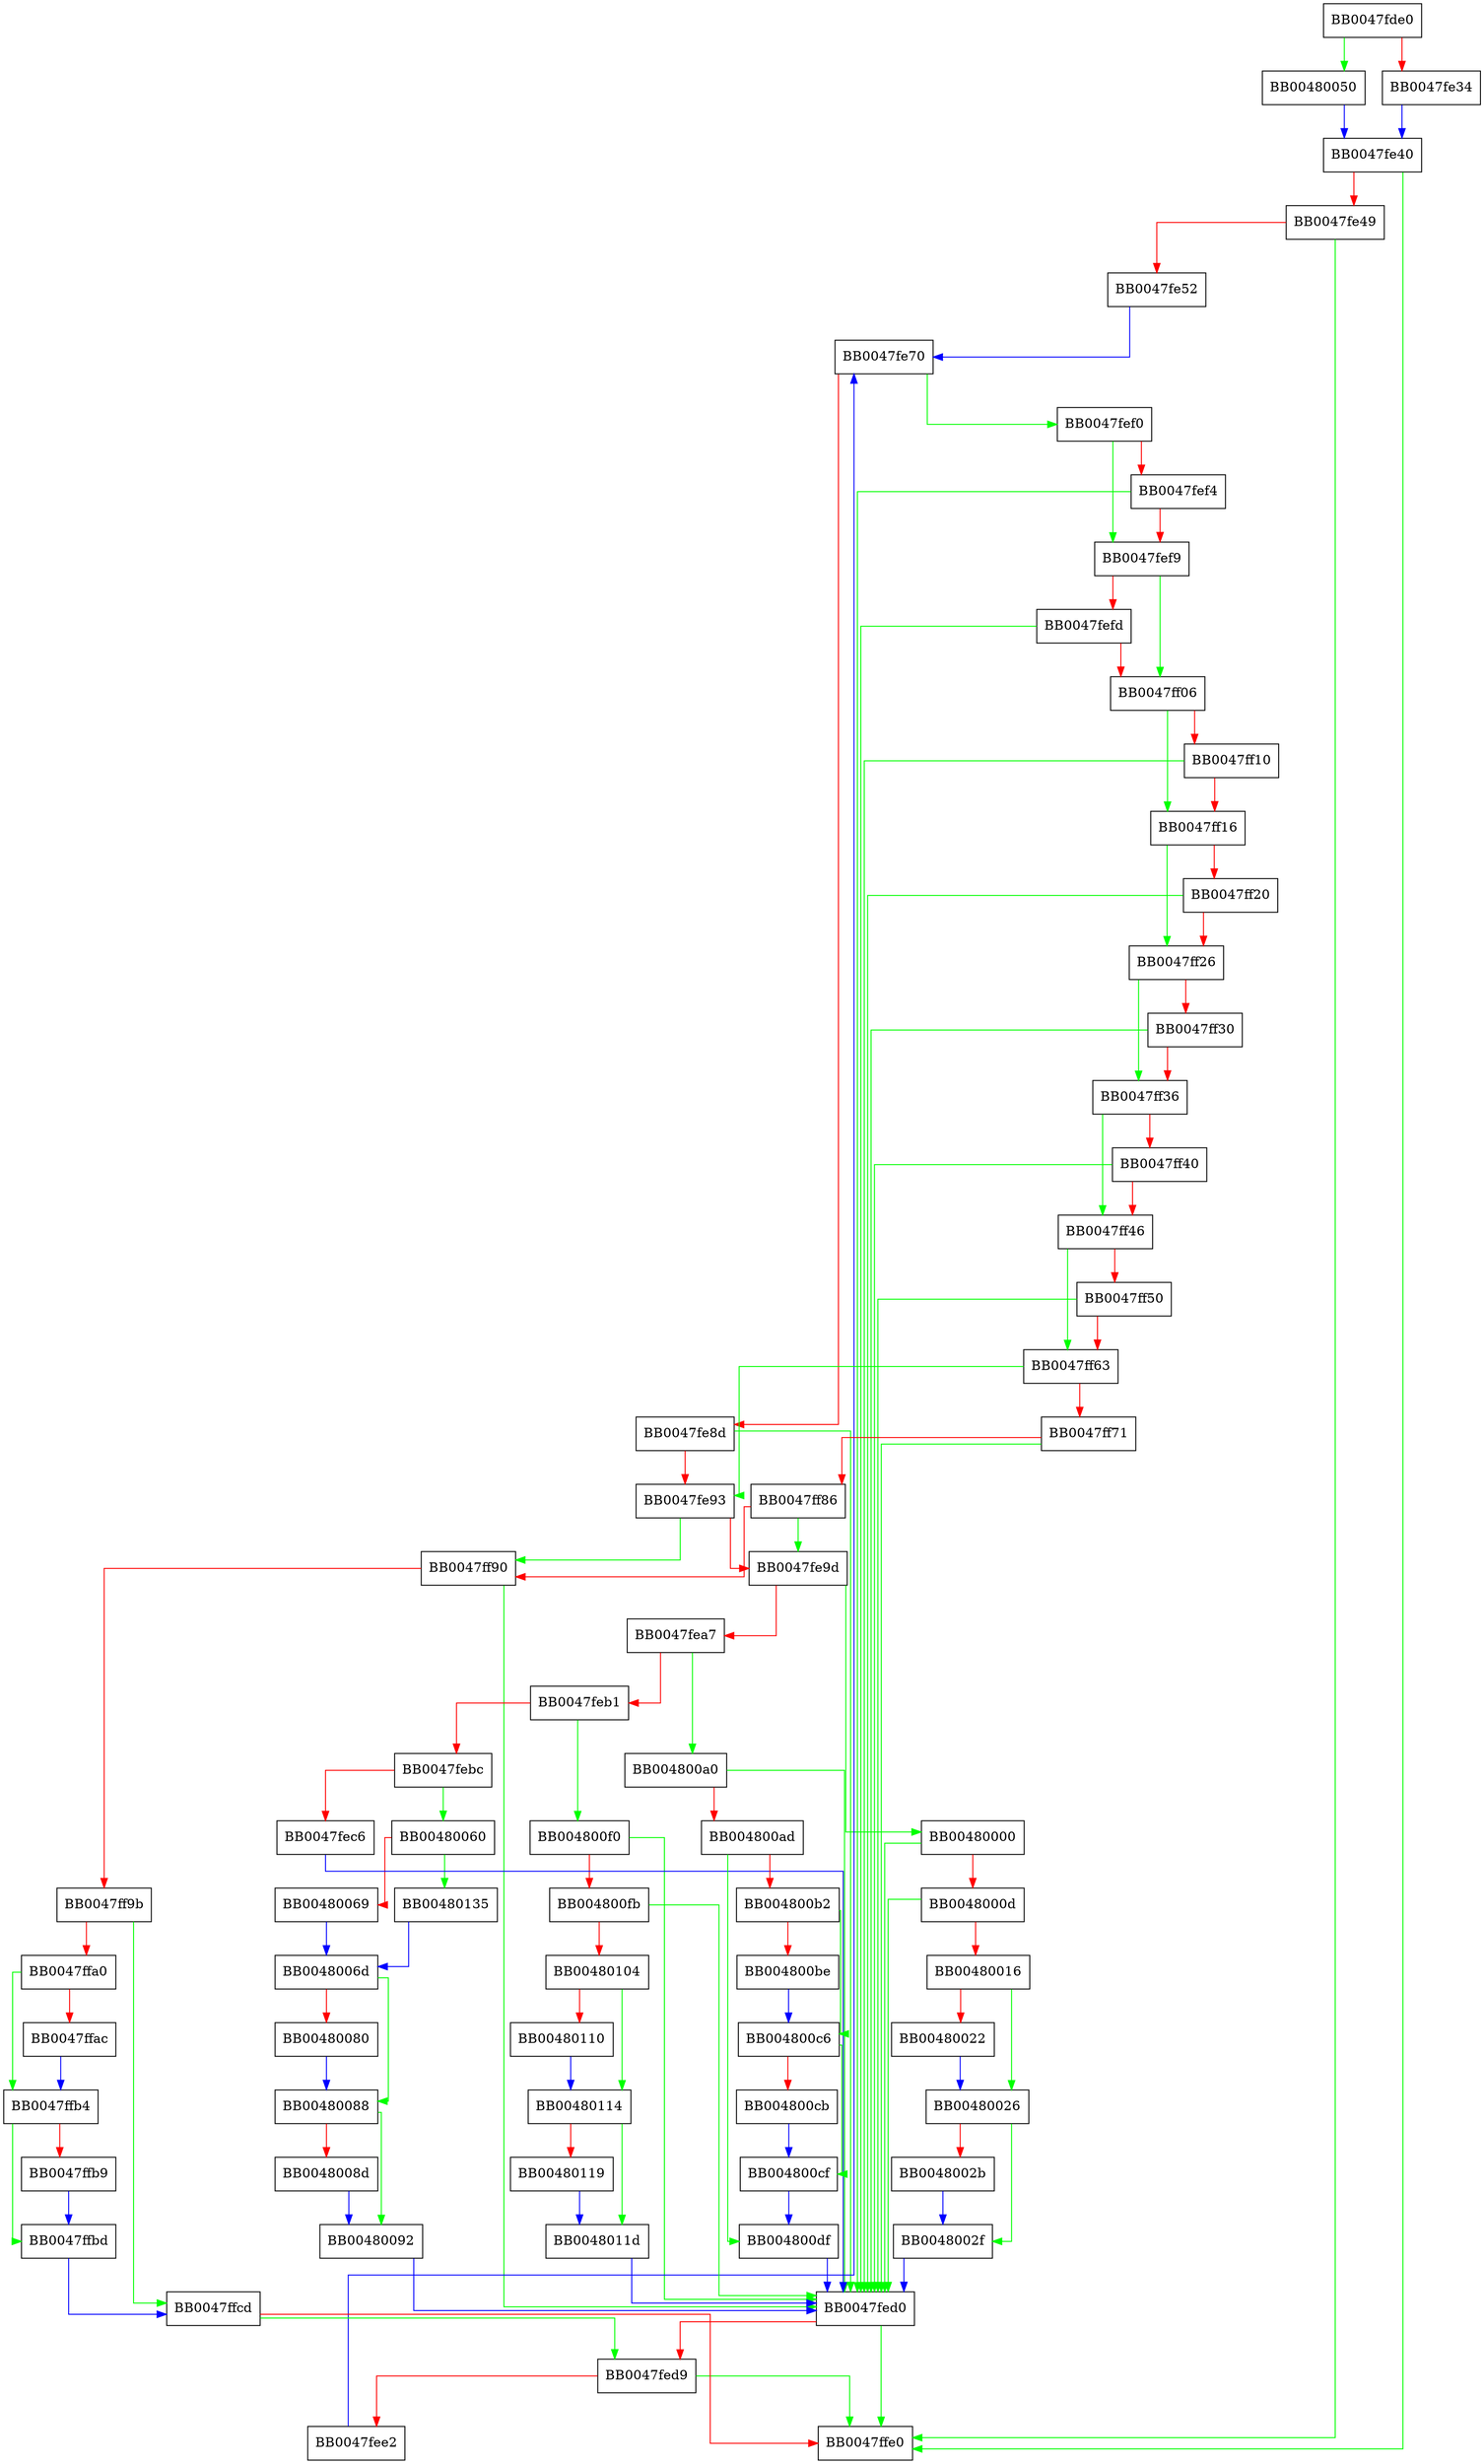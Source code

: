 digraph ssl_cipher_apply_rule {
  node [shape="box"];
  graph [splines=ortho];
  BB0047fde0 -> BB00480050 [color="green"];
  BB0047fde0 -> BB0047fe34 [color="red"];
  BB0047fe34 -> BB0047fe40 [color="blue"];
  BB0047fe40 -> BB0047ffe0 [color="green"];
  BB0047fe40 -> BB0047fe49 [color="red"];
  BB0047fe49 -> BB0047ffe0 [color="green"];
  BB0047fe49 -> BB0047fe52 [color="red"];
  BB0047fe52 -> BB0047fe70 [color="blue"];
  BB0047fe70 -> BB0047fef0 [color="green"];
  BB0047fe70 -> BB0047fe8d [color="red"];
  BB0047fe8d -> BB0047fed0 [color="green"];
  BB0047fe8d -> BB0047fe93 [color="red"];
  BB0047fe93 -> BB0047ff90 [color="green"];
  BB0047fe93 -> BB0047fe9d [color="red"];
  BB0047fe9d -> BB00480000 [color="green"];
  BB0047fe9d -> BB0047fea7 [color="red"];
  BB0047fea7 -> BB004800a0 [color="green"];
  BB0047fea7 -> BB0047feb1 [color="red"];
  BB0047feb1 -> BB004800f0 [color="green"];
  BB0047feb1 -> BB0047febc [color="red"];
  BB0047febc -> BB00480060 [color="green"];
  BB0047febc -> BB0047fec6 [color="red"];
  BB0047fec6 -> BB0047fed0 [color="blue"];
  BB0047fed0 -> BB0047ffe0 [color="green"];
  BB0047fed0 -> BB0047fed9 [color="red"];
  BB0047fed9 -> BB0047ffe0 [color="green"];
  BB0047fed9 -> BB0047fee2 [color="red"];
  BB0047fee2 -> BB0047fe70 [color="blue"];
  BB0047fef0 -> BB0047fef9 [color="green"];
  BB0047fef0 -> BB0047fef4 [color="red"];
  BB0047fef4 -> BB0047fed0 [color="green"];
  BB0047fef4 -> BB0047fef9 [color="red"];
  BB0047fef9 -> BB0047ff06 [color="green"];
  BB0047fef9 -> BB0047fefd [color="red"];
  BB0047fefd -> BB0047fed0 [color="green"];
  BB0047fefd -> BB0047ff06 [color="red"];
  BB0047ff06 -> BB0047ff16 [color="green"];
  BB0047ff06 -> BB0047ff10 [color="red"];
  BB0047ff10 -> BB0047fed0 [color="green"];
  BB0047ff10 -> BB0047ff16 [color="red"];
  BB0047ff16 -> BB0047ff26 [color="green"];
  BB0047ff16 -> BB0047ff20 [color="red"];
  BB0047ff20 -> BB0047fed0 [color="green"];
  BB0047ff20 -> BB0047ff26 [color="red"];
  BB0047ff26 -> BB0047ff36 [color="green"];
  BB0047ff26 -> BB0047ff30 [color="red"];
  BB0047ff30 -> BB0047fed0 [color="green"];
  BB0047ff30 -> BB0047ff36 [color="red"];
  BB0047ff36 -> BB0047ff46 [color="green"];
  BB0047ff36 -> BB0047ff40 [color="red"];
  BB0047ff40 -> BB0047fed0 [color="green"];
  BB0047ff40 -> BB0047ff46 [color="red"];
  BB0047ff46 -> BB0047ff63 [color="green"];
  BB0047ff46 -> BB0047ff50 [color="red"];
  BB0047ff50 -> BB0047fed0 [color="green"];
  BB0047ff50 -> BB0047ff63 [color="red"];
  BB0047ff63 -> BB0047fe93 [color="green"];
  BB0047ff63 -> BB0047ff71 [color="red"];
  BB0047ff71 -> BB0047fed0 [color="green"];
  BB0047ff71 -> BB0047ff86 [color="red"];
  BB0047ff86 -> BB0047fe9d [color="green"];
  BB0047ff86 -> BB0047ff90 [color="red"];
  BB0047ff90 -> BB0047fed0 [color="green"];
  BB0047ff90 -> BB0047ff9b [color="red"];
  BB0047ff9b -> BB0047ffcd [color="green"];
  BB0047ff9b -> BB0047ffa0 [color="red"];
  BB0047ffa0 -> BB0047ffb4 [color="green"];
  BB0047ffa0 -> BB0047ffac [color="red"];
  BB0047ffac -> BB0047ffb4 [color="blue"];
  BB0047ffb4 -> BB0047ffbd [color="green"];
  BB0047ffb4 -> BB0047ffb9 [color="red"];
  BB0047ffb9 -> BB0047ffbd [color="blue"];
  BB0047ffbd -> BB0047ffcd [color="blue"];
  BB0047ffcd -> BB0047fed9 [color="green"];
  BB0047ffcd -> BB0047ffe0 [color="red"];
  BB00480000 -> BB0047fed0 [color="green"];
  BB00480000 -> BB0048000d [color="red"];
  BB0048000d -> BB0047fed0 [color="green"];
  BB0048000d -> BB00480016 [color="red"];
  BB00480016 -> BB00480026 [color="green"];
  BB00480016 -> BB00480022 [color="red"];
  BB00480022 -> BB00480026 [color="blue"];
  BB00480026 -> BB0048002f [color="green"];
  BB00480026 -> BB0048002b [color="red"];
  BB0048002b -> BB0048002f [color="blue"];
  BB0048002f -> BB0047fed0 [color="blue"];
  BB00480050 -> BB0047fe40 [color="blue"];
  BB00480060 -> BB00480135 [color="green"];
  BB00480060 -> BB00480069 [color="red"];
  BB00480069 -> BB0048006d [color="blue"];
  BB0048006d -> BB00480088 [color="green"];
  BB0048006d -> BB00480080 [color="red"];
  BB00480080 -> BB00480088 [color="blue"];
  BB00480088 -> BB00480092 [color="green"];
  BB00480088 -> BB0048008d [color="red"];
  BB0048008d -> BB00480092 [color="blue"];
  BB00480092 -> BB0047fed0 [color="blue"];
  BB004800a0 -> BB0047fed0 [color="green"];
  BB004800a0 -> BB004800ad [color="red"];
  BB004800ad -> BB004800df [color="green"];
  BB004800ad -> BB004800b2 [color="red"];
  BB004800b2 -> BB004800c6 [color="green"];
  BB004800b2 -> BB004800be [color="red"];
  BB004800be -> BB004800c6 [color="blue"];
  BB004800c6 -> BB004800cf [color="green"];
  BB004800c6 -> BB004800cb [color="red"];
  BB004800cb -> BB004800cf [color="blue"];
  BB004800cf -> BB004800df [color="blue"];
  BB004800df -> BB0047fed0 [color="blue"];
  BB004800f0 -> BB0047fed0 [color="green"];
  BB004800f0 -> BB004800fb [color="red"];
  BB004800fb -> BB0047fed0 [color="green"];
  BB004800fb -> BB00480104 [color="red"];
  BB00480104 -> BB00480114 [color="green"];
  BB00480104 -> BB00480110 [color="red"];
  BB00480110 -> BB00480114 [color="blue"];
  BB00480114 -> BB0048011d [color="green"];
  BB00480114 -> BB00480119 [color="red"];
  BB00480119 -> BB0048011d [color="blue"];
  BB0048011d -> BB0047fed0 [color="blue"];
  BB00480135 -> BB0048006d [color="blue"];
}